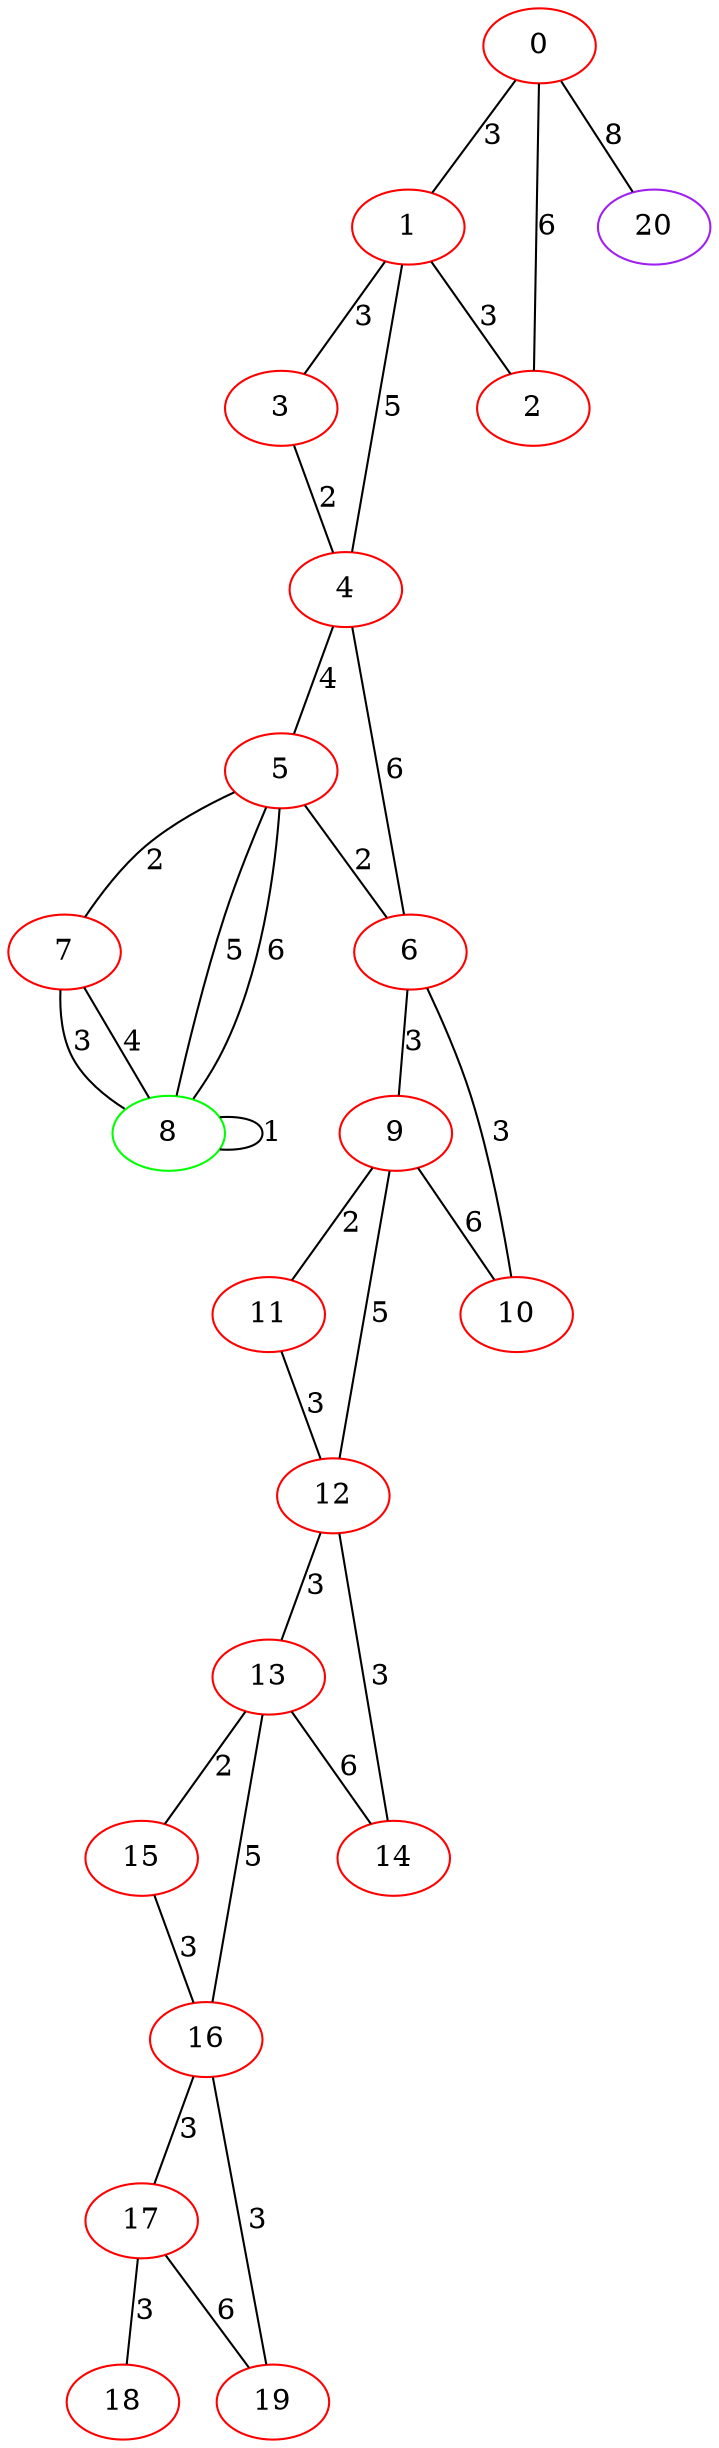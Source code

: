 graph "" {
0 [color=red, weight=1];
1 [color=red, weight=1];
2 [color=red, weight=1];
3 [color=red, weight=1];
4 [color=red, weight=1];
5 [color=red, weight=1];
6 [color=red, weight=1];
7 [color=red, weight=1];
8 [color=green, weight=2];
9 [color=red, weight=1];
10 [color=red, weight=1];
11 [color=red, weight=1];
12 [color=red, weight=1];
13 [color=red, weight=1];
14 [color=red, weight=1];
15 [color=red, weight=1];
16 [color=red, weight=1];
17 [color=red, weight=1];
18 [color=red, weight=1];
19 [color=red, weight=1];
20 [color=purple, weight=4];
0 -- 1  [key=0, label=3];
0 -- 2  [key=0, label=6];
0 -- 20  [key=0, label=8];
1 -- 2  [key=0, label=3];
1 -- 3  [key=0, label=3];
1 -- 4  [key=0, label=5];
3 -- 4  [key=0, label=2];
4 -- 5  [key=0, label=4];
4 -- 6  [key=0, label=6];
5 -- 8  [key=0, label=5];
5 -- 8  [key=1, label=6];
5 -- 6  [key=0, label=2];
5 -- 7  [key=0, label=2];
6 -- 9  [key=0, label=3];
6 -- 10  [key=0, label=3];
7 -- 8  [key=0, label=3];
7 -- 8  [key=1, label=4];
8 -- 8  [key=0, label=1];
9 -- 10  [key=0, label=6];
9 -- 11  [key=0, label=2];
9 -- 12  [key=0, label=5];
11 -- 12  [key=0, label=3];
12 -- 13  [key=0, label=3];
12 -- 14  [key=0, label=3];
13 -- 16  [key=0, label=5];
13 -- 14  [key=0, label=6];
13 -- 15  [key=0, label=2];
15 -- 16  [key=0, label=3];
16 -- 17  [key=0, label=3];
16 -- 19  [key=0, label=3];
17 -- 18  [key=0, label=3];
17 -- 19  [key=0, label=6];
}
